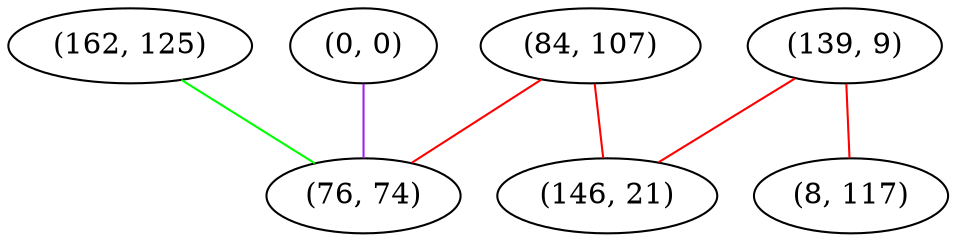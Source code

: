 graph "" {
"(162, 125)";
"(0, 0)";
"(139, 9)";
"(8, 117)";
"(84, 107)";
"(76, 74)";
"(146, 21)";
"(162, 125)" -- "(76, 74)"  [color=green, key=0, weight=2];
"(0, 0)" -- "(76, 74)"  [color=purple, key=0, weight=4];
"(139, 9)" -- "(146, 21)"  [color=red, key=0, weight=1];
"(139, 9)" -- "(8, 117)"  [color=red, key=0, weight=1];
"(84, 107)" -- "(76, 74)"  [color=red, key=0, weight=1];
"(84, 107)" -- "(146, 21)"  [color=red, key=0, weight=1];
}
